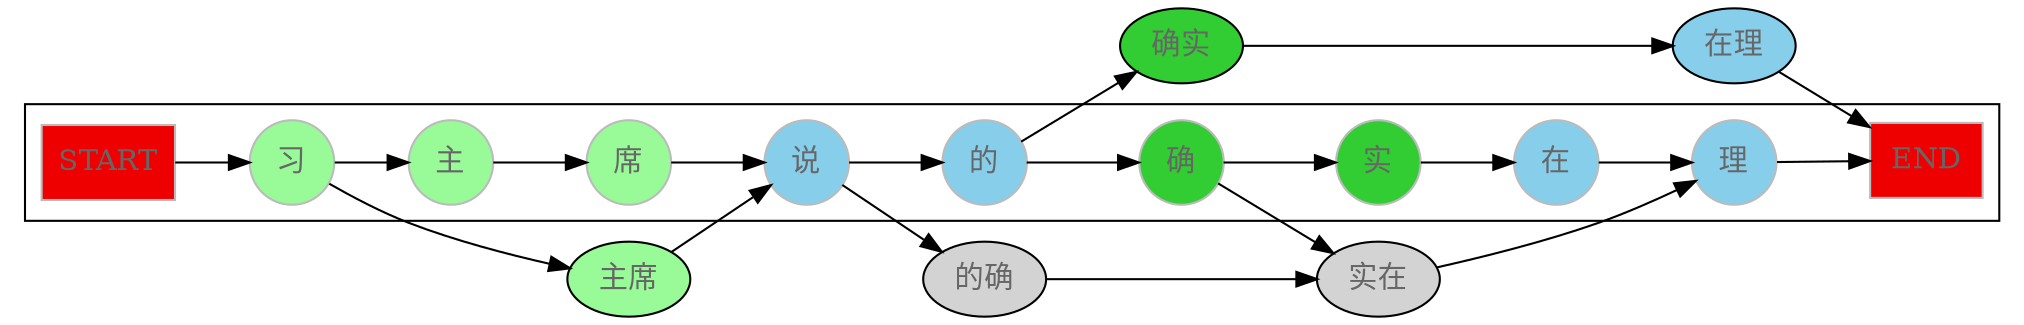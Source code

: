 # date: 2016-02-23 15:02:50
digraph multi_seg {
    bgcolor="transparent";
    rankdir=LR;
    node [
        fontcolor="#666666",
        style=filled
    ];
    subgraph cluster_main {
        node [
            # fixedsize=true,
            color="#bbbbbb",
            shape=circle,
        ];
        edge [arrowhead=normal,arrowtail=dot];
        START [shape=rectangle, fillcolor="#EE0000"];
        A [label="习", fillcolor="#98FB98"];
        B [label="主", fillcolor="#98FB98"];
        C [label="席", fillcolor="#98FB98"];
        D [label="说", fillcolor="#87CEEB"];
        E [label="的", fillcolor="#87CEEB"];
        F [label="确", fillcolor="#32CD32"];
        G [label="实", fillcolor="#32CD32"];
        H [label="在", fillcolor="#87CEEB"];
        I [label="理", fillcolor="#87CEEB"];
        END [shape=rectangle, fillcolor="#EE0000"];
        START -> A -> B -> C -> D -> E -> F -> G -> H -> I -> END;
    }

    BC [label="主席", fillcolor="#98FB98"];
    HI [label="在理", fillcolor="#87CEEB"];
    EF [label="的确"];
    FG [label="确实", fillcolor="#32CD32"];
    GH [label="实在"];
    A -> BC -> D -> EF -> GH -> I;
    E -> FG -> HI -> END;
    F -> GH;
}
